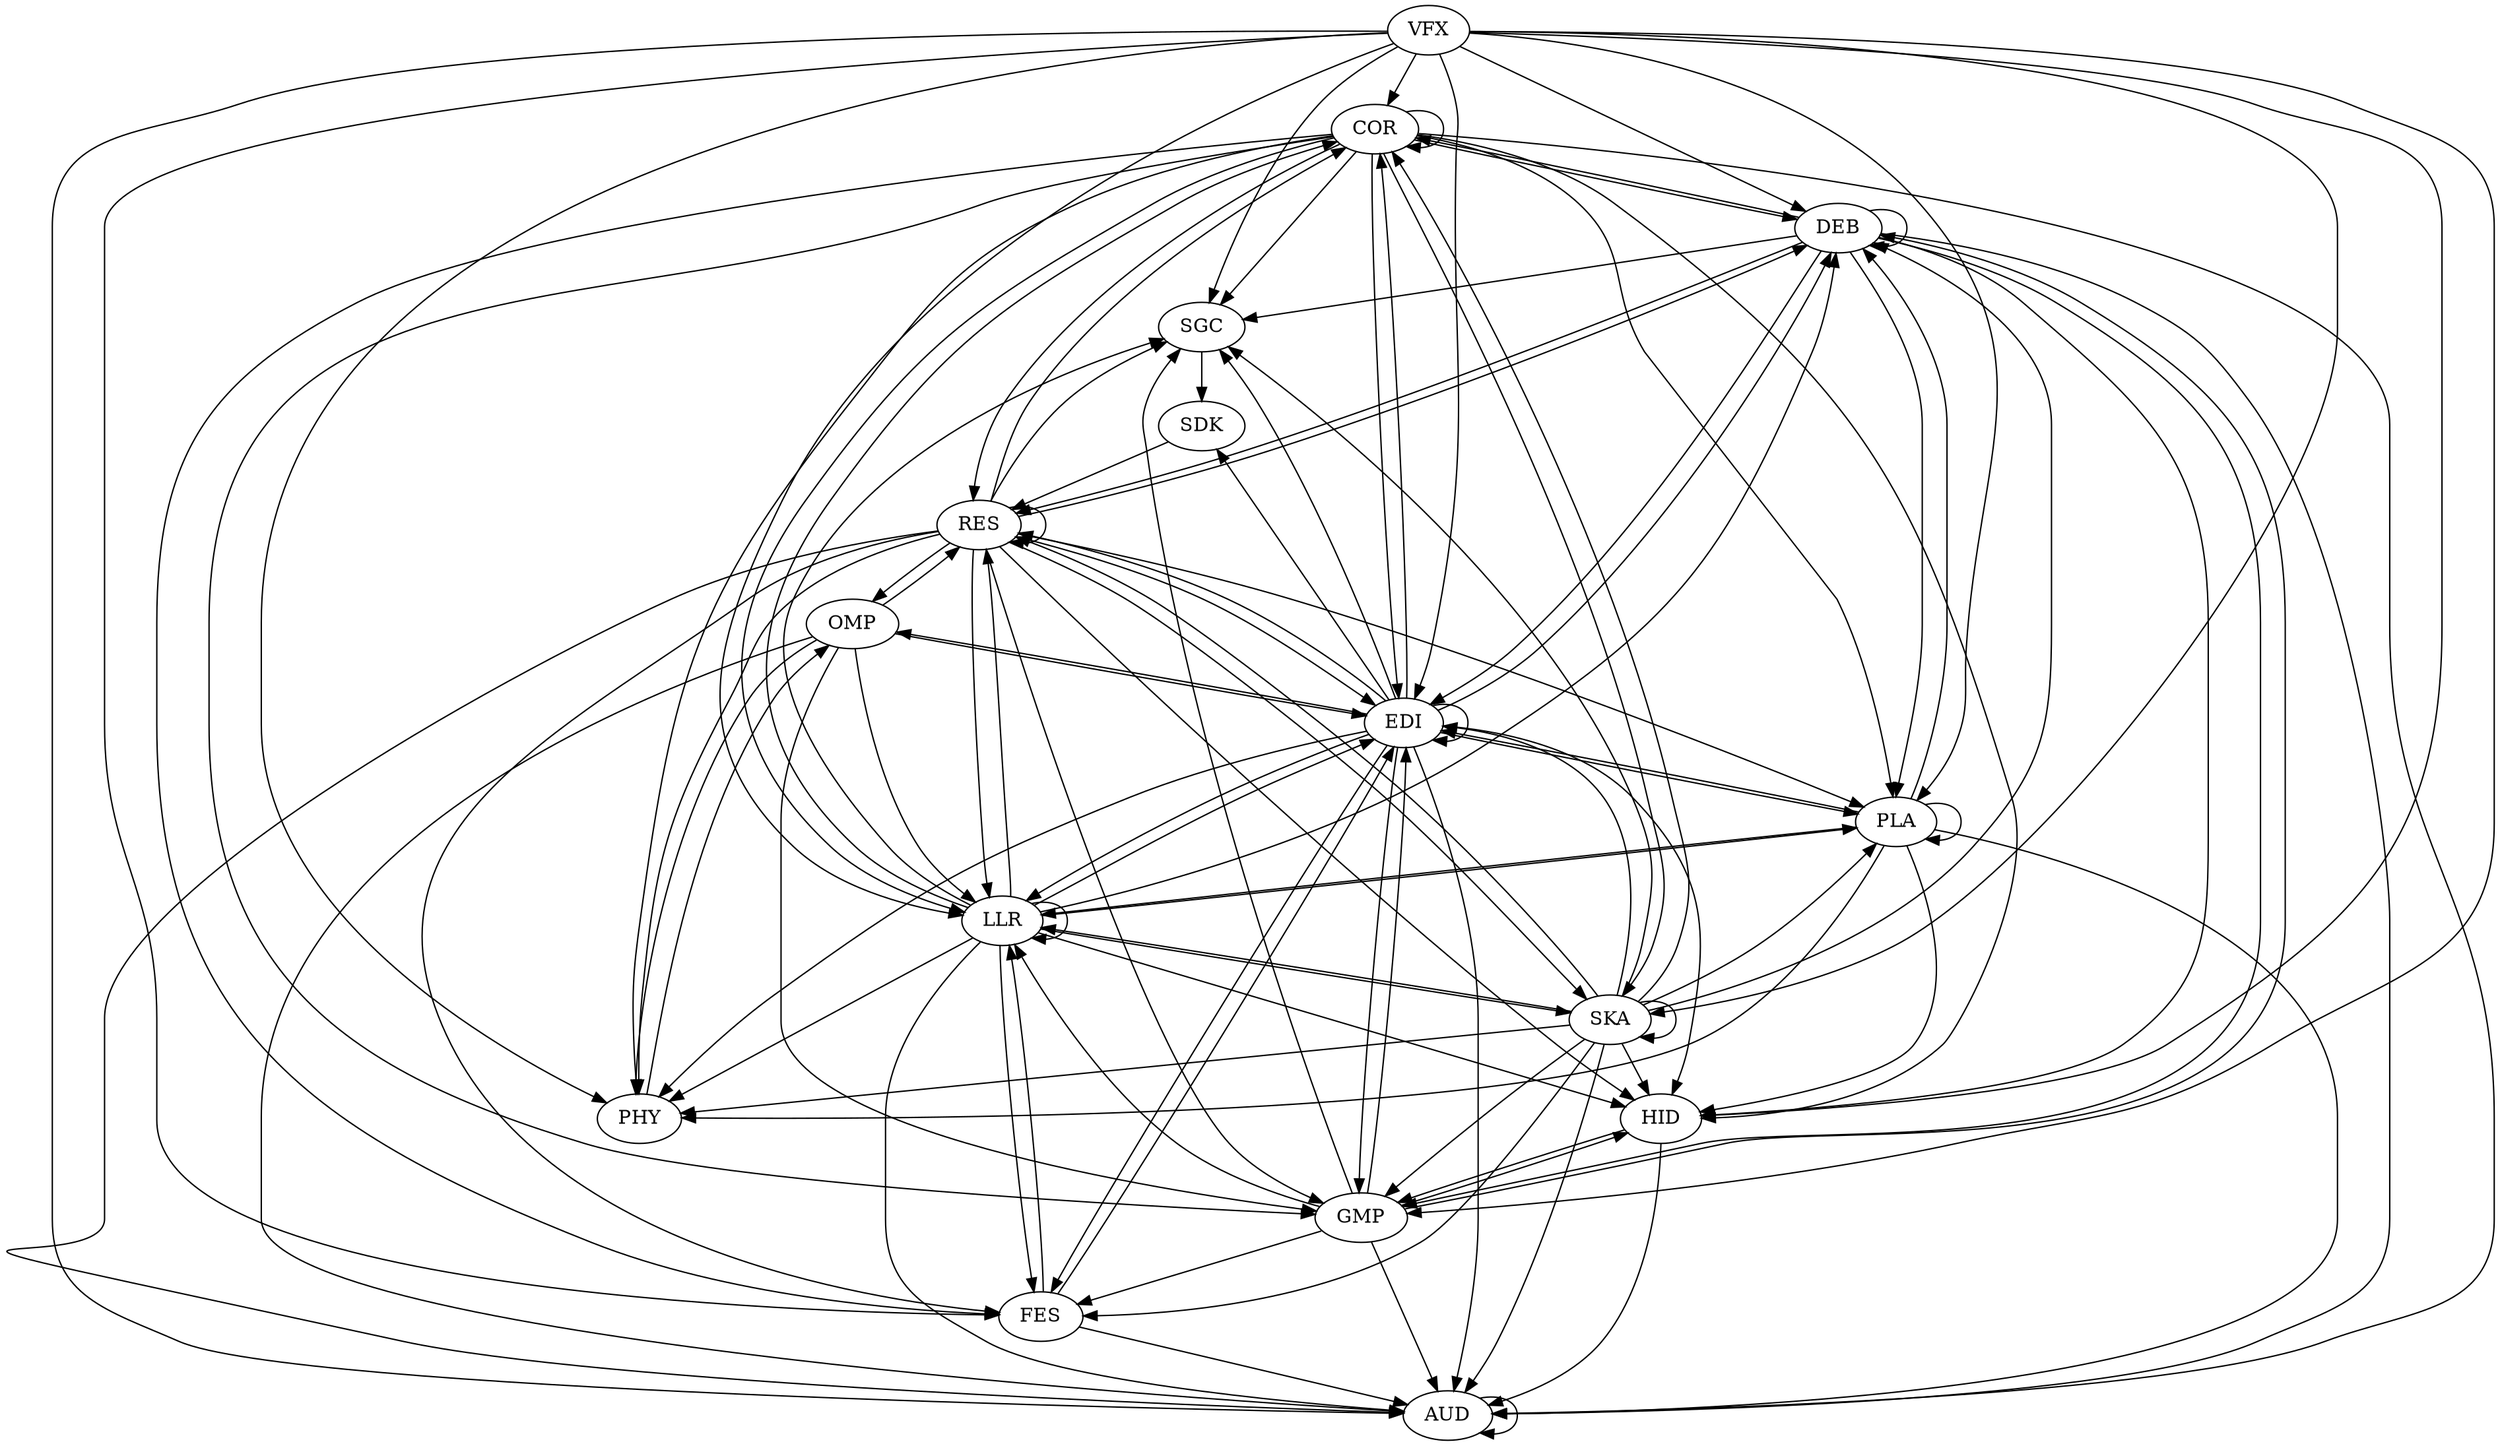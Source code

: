 digraph "source tree" {
	"AUD" -> "AUD"
	"COR" -> "AUD"
	"COR" -> "COR"
	"COR" -> "DEB"
	"COR" -> "EDI"
	"COR" -> "FES"
	"COR" -> "GMP"
	"COR" -> "HID"
	"COR" -> "LLR"
	"COR" -> "PHY"
	"COR" -> "PLA"
	"COR" -> "RES"
	"COR" -> "SGC"
	"COR" -> "SKA"
	"DEB" -> "AUD"
	"DEB" -> "COR"
	"DEB" -> "DEB"
	"DEB" -> "EDI"
	"DEB" -> "GMP"
	"DEB" -> "HID"
	"DEB" -> "PLA"
	"DEB" -> "RES"
	"DEB" -> "SGC"
	"EDI" -> "AUD"
	"EDI" -> "COR"
	"EDI" -> "DEB"
	"EDI" -> "EDI"
	"EDI" -> "FES"
	"EDI" -> "GMP"
	"EDI" -> "HID"
	"EDI" -> "LLR"
	"EDI" -> "OMP"
	"EDI" -> "PHY"
	"EDI" -> "PLA"
	"EDI" -> "RES"
	"EDI" -> "SDK"
	"EDI" -> "SGC"
	"FES" -> "AUD"
	"FES" -> "EDI"
	"FES" -> "LLR"
	"GMP" -> "AUD"
	"GMP" -> "DEB"
	"GMP" -> "EDI"
	"GMP" -> "FES"
	"GMP" -> "HID"
	"GMP" -> "LLR"
	"GMP" -> "SGC"
	"HID" -> "AUD"
	"HID" -> "GMP"
	"LLR" -> "AUD"
	"LLR" -> "COR"
	"LLR" -> "DEB"
	"LLR" -> "EDI"
	"LLR" -> "FES"
	"LLR" -> "HID"
	"LLR" -> "LLR"
	"LLR" -> "PHY"
	"LLR" -> "PLA"
	"LLR" -> "RES"
	"LLR" -> "SGC"
	"LLR" -> "SKA"
	"OMP" -> "AUD"
	"OMP" -> "EDI"
	"OMP" -> "GMP"
	"OMP" -> "LLR"
	"OMP" -> "PHY"
	"OMP" -> "RES"
	"PHY" -> "OMP"
	"PLA" -> "AUD"
	"PLA" -> "DEB"
	"PLA" -> "EDI"
	"PLA" -> "HID"
	"PLA" -> "LLR"
	"PLA" -> "PHY"
	"PLA" -> "PLA"
	"RES" -> "AUD"
	"RES" -> "COR"
	"RES" -> "DEB"
	"RES" -> "EDI"
	"RES" -> "FES"
	"RES" -> "GMP"
	"RES" -> "HID"
	"RES" -> "LLR"
	"RES" -> "OMP"
	"RES" -> "PHY"
	"RES" -> "PLA"
	"RES" -> "RES"
	"RES" -> "SGC"
	"RES" -> "SKA"
	"SDK" -> "RES"
	"SGC" -> "SDK"
	"SKA" -> "AUD"
	"SKA" -> "COR"
	"SKA" -> "DEB"
	"SKA" -> "EDI"
	"SKA" -> "FES"
	"SKA" -> "GMP"
	"SKA" -> "HID"
	"SKA" -> "LLR"
	"SKA" -> "PHY"
	"SKA" -> "PLA"
	"SKA" -> "RES"
	"SKA" -> "SGC"
	"SKA" -> "SKA"
	"VFX" -> "AUD"
	"VFX" -> "COR"
	"VFX" -> "DEB"
	"VFX" -> "EDI"
	"VFX" -> "FES"
	"VFX" -> "GMP"
	"VFX" -> "HID"
	"VFX" -> "LLR"
	"VFX" -> "PHY"
	"VFX" -> "PLA"
	"VFX" -> "SGC"
	"VFX" -> "SKA"
}